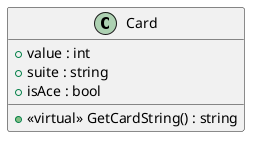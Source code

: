 @startuml
class Card {
    + value : int
    + suite : string
    + isAce : bool
    + <<virtual>> GetCardString() : string
}
@enduml
@startuml Ace
class Ace {
    + Ace()
    + <<override>> GetCardString() : string
}
DressedCard <|-- Ace
@enduml
